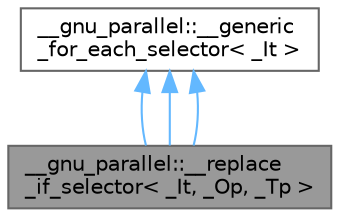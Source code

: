 digraph "__gnu_parallel::__replace_if_selector&lt; _It, _Op, _Tp &gt;"
{
 // LATEX_PDF_SIZE
  bgcolor="transparent";
  edge [fontname=Helvetica,fontsize=10,labelfontname=Helvetica,labelfontsize=10];
  node [fontname=Helvetica,fontsize=10,shape=box,height=0.2,width=0.4];
  Node1 [id="Node000001",label="__gnu_parallel::__replace\l_if_selector\< _It, _Op, _Tp \>",height=0.2,width=0.4,color="gray40", fillcolor="grey60", style="filled", fontcolor="black",tooltip="std::replace() selector."];
  Node2 -> Node1 [id="edge4_Node000001_Node000002",dir="back",color="steelblue1",style="solid",tooltip=" "];
  Node2 [id="Node000002",label="__gnu_parallel::__generic\l_for_each_selector\< _It \>",height=0.2,width=0.4,color="gray40", fillcolor="white", style="filled",URL="$struct____gnu__parallel_1_1____generic__for__each__selector.html",tooltip="Generic __selector for embarrassingly parallel functions."];
  Node2 -> Node1 [id="edge5_Node000001_Node000002",dir="back",color="steelblue1",style="solid",tooltip=" "];
  Node2 -> Node1 [id="edge6_Node000001_Node000002",dir="back",color="steelblue1",style="solid",tooltip=" "];
}
